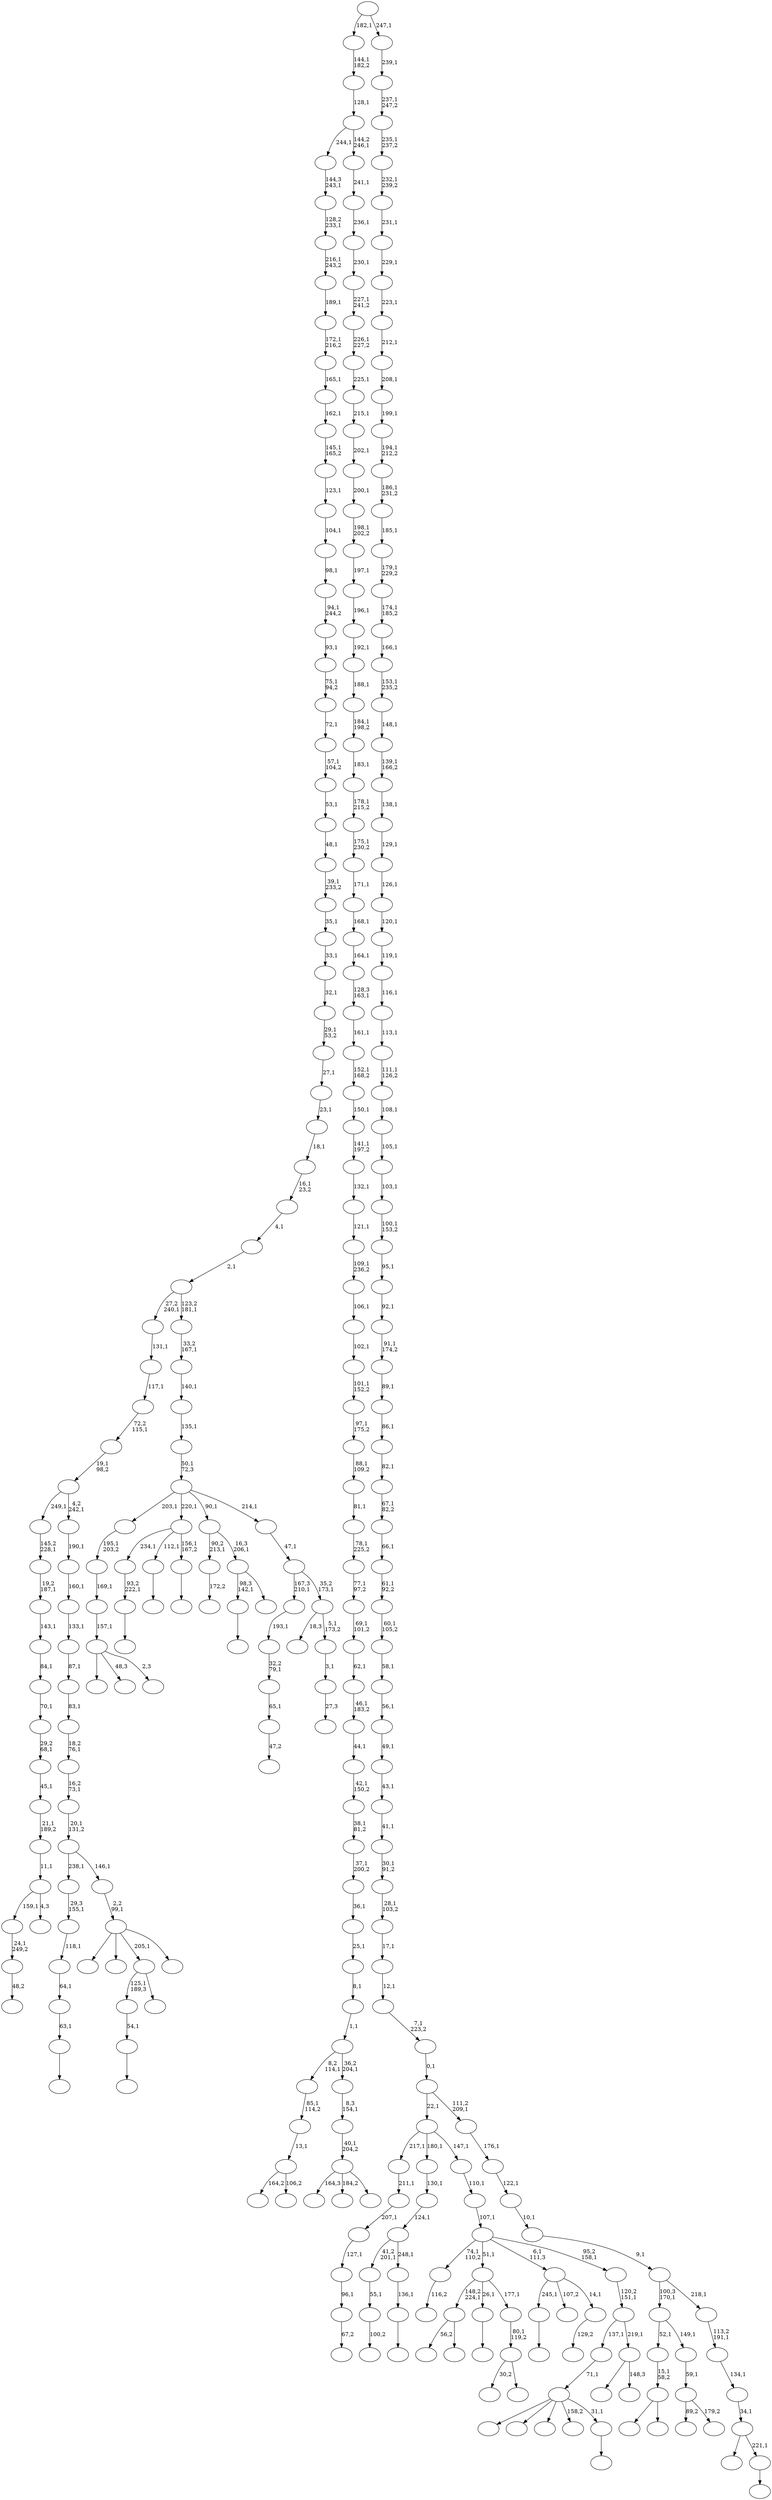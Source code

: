 digraph T {
	300 [label=""]
	299 [label=""]
	298 [label=""]
	297 [label=""]
	296 [label=""]
	295 [label=""]
	294 [label=""]
	293 [label=""]
	292 [label=""]
	291 [label=""]
	290 [label=""]
	289 [label=""]
	288 [label=""]
	287 [label=""]
	286 [label=""]
	285 [label=""]
	284 [label=""]
	283 [label=""]
	282 [label=""]
	281 [label=""]
	280 [label=""]
	279 [label=""]
	278 [label=""]
	277 [label=""]
	276 [label=""]
	275 [label=""]
	274 [label=""]
	273 [label=""]
	272 [label=""]
	271 [label=""]
	270 [label=""]
	269 [label=""]
	268 [label=""]
	267 [label=""]
	266 [label=""]
	265 [label=""]
	264 [label=""]
	263 [label=""]
	262 [label=""]
	261 [label=""]
	260 [label=""]
	259 [label=""]
	258 [label=""]
	257 [label=""]
	256 [label=""]
	255 [label=""]
	254 [label=""]
	253 [label=""]
	252 [label=""]
	251 [label=""]
	250 [label=""]
	249 [label=""]
	248 [label=""]
	247 [label=""]
	246 [label=""]
	245 [label=""]
	244 [label=""]
	243 [label=""]
	242 [label=""]
	241 [label=""]
	240 [label=""]
	239 [label=""]
	238 [label=""]
	237 [label=""]
	236 [label=""]
	235 [label=""]
	234 [label=""]
	233 [label=""]
	232 [label=""]
	231 [label=""]
	230 [label=""]
	229 [label=""]
	228 [label=""]
	227 [label=""]
	226 [label=""]
	225 [label=""]
	224 [label=""]
	223 [label=""]
	222 [label=""]
	221 [label=""]
	220 [label=""]
	219 [label=""]
	218 [label=""]
	217 [label=""]
	216 [label=""]
	215 [label=""]
	214 [label=""]
	213 [label=""]
	212 [label=""]
	211 [label=""]
	210 [label=""]
	209 [label=""]
	208 [label=""]
	207 [label=""]
	206 [label=""]
	205 [label=""]
	204 [label=""]
	203 [label=""]
	202 [label=""]
	201 [label=""]
	200 [label=""]
	199 [label=""]
	198 [label=""]
	197 [label=""]
	196 [label=""]
	195 [label=""]
	194 [label=""]
	193 [label=""]
	192 [label=""]
	191 [label=""]
	190 [label=""]
	189 [label=""]
	188 [label=""]
	187 [label=""]
	186 [label=""]
	185 [label=""]
	184 [label=""]
	183 [label=""]
	182 [label=""]
	181 [label=""]
	180 [label=""]
	179 [label=""]
	178 [label=""]
	177 [label=""]
	176 [label=""]
	175 [label=""]
	174 [label=""]
	173 [label=""]
	172 [label=""]
	171 [label=""]
	170 [label=""]
	169 [label=""]
	168 [label=""]
	167 [label=""]
	166 [label=""]
	165 [label=""]
	164 [label=""]
	163 [label=""]
	162 [label=""]
	161 [label=""]
	160 [label=""]
	159 [label=""]
	158 [label=""]
	157 [label=""]
	156 [label=""]
	155 [label=""]
	154 [label=""]
	153 [label=""]
	152 [label=""]
	151 [label=""]
	150 [label=""]
	149 [label=""]
	148 [label=""]
	147 [label=""]
	146 [label=""]
	145 [label=""]
	144 [label=""]
	143 [label=""]
	142 [label=""]
	141 [label=""]
	140 [label=""]
	139 [label=""]
	138 [label=""]
	137 [label=""]
	136 [label=""]
	135 [label=""]
	134 [label=""]
	133 [label=""]
	132 [label=""]
	131 [label=""]
	130 [label=""]
	129 [label=""]
	128 [label=""]
	127 [label=""]
	126 [label=""]
	125 [label=""]
	124 [label=""]
	123 [label=""]
	122 [label=""]
	121 [label=""]
	120 [label=""]
	119 [label=""]
	118 [label=""]
	117 [label=""]
	116 [label=""]
	115 [label=""]
	114 [label=""]
	113 [label=""]
	112 [label=""]
	111 [label=""]
	110 [label=""]
	109 [label=""]
	108 [label=""]
	107 [label=""]
	106 [label=""]
	105 [label=""]
	104 [label=""]
	103 [label=""]
	102 [label=""]
	101 [label=""]
	100 [label=""]
	99 [label=""]
	98 [label=""]
	97 [label=""]
	96 [label=""]
	95 [label=""]
	94 [label=""]
	93 [label=""]
	92 [label=""]
	91 [label=""]
	90 [label=""]
	89 [label=""]
	88 [label=""]
	87 [label=""]
	86 [label=""]
	85 [label=""]
	84 [label=""]
	83 [label=""]
	82 [label=""]
	81 [label=""]
	80 [label=""]
	79 [label=""]
	78 [label=""]
	77 [label=""]
	76 [label=""]
	75 [label=""]
	74 [label=""]
	73 [label=""]
	72 [label=""]
	71 [label=""]
	70 [label=""]
	69 [label=""]
	68 [label=""]
	67 [label=""]
	66 [label=""]
	65 [label=""]
	64 [label=""]
	63 [label=""]
	62 [label=""]
	61 [label=""]
	60 [label=""]
	59 [label=""]
	58 [label=""]
	57 [label=""]
	56 [label=""]
	55 [label=""]
	54 [label=""]
	53 [label=""]
	52 [label=""]
	51 [label=""]
	50 [label=""]
	49 [label=""]
	48 [label=""]
	47 [label=""]
	46 [label=""]
	45 [label=""]
	44 [label=""]
	43 [label=""]
	42 [label=""]
	41 [label=""]
	40 [label=""]
	39 [label=""]
	38 [label=""]
	37 [label=""]
	36 [label=""]
	35 [label=""]
	34 [label=""]
	33 [label=""]
	32 [label=""]
	31 [label=""]
	30 [label=""]
	29 [label=""]
	28 [label=""]
	27 [label=""]
	26 [label=""]
	25 [label=""]
	24 [label=""]
	23 [label=""]
	22 [label=""]
	21 [label=""]
	20 [label=""]
	19 [label=""]
	18 [label=""]
	17 [label=""]
	16 [label=""]
	15 [label=""]
	14 [label=""]
	13 [label=""]
	12 [label=""]
	11 [label=""]
	10 [label=""]
	9 [label=""]
	8 [label=""]
	7 [label=""]
	6 [label=""]
	5 [label=""]
	4 [label=""]
	3 [label=""]
	2 [label=""]
	1 [label=""]
	0 [label=""]
	299 -> 300 [label="172,2"]
	293 -> 294 [label=""]
	290 -> 291 [label=""]
	289 -> 290 [label="63,1"]
	288 -> 289 [label="64,1"]
	287 -> 288 [label="118,1"]
	286 -> 287 [label="29,3\n155,1"]
	284 -> 285 [label="67,2"]
	283 -> 284 [label="96,1"]
	282 -> 283 [label="127,1"]
	281 -> 282 [label="207,1"]
	280 -> 281 [label="211,1"]
	278 -> 279 [label=""]
	277 -> 278 [label="93,2\n222,1"]
	272 -> 273 [label="100,2"]
	271 -> 272 [label="55,1"]
	269 -> 292 [label=""]
	269 -> 270 [label=""]
	268 -> 269 [label="15,1\n58,2"]
	266 -> 267 [label=""]
	264 -> 265 [label="116,2"]
	260 -> 276 [label=""]
	260 -> 274 [label="48,3"]
	260 -> 261 [label="2,3"]
	259 -> 260 [label="157,1"]
	258 -> 259 [label="169,1"]
	257 -> 258 [label="195,1\n203,2"]
	254 -> 255 [label="47,2"]
	253 -> 254 [label="65,1"]
	252 -> 253 [label="32,2\n79,1"]
	251 -> 252 [label="193,1"]
	248 -> 249 [label="48,2"]
	247 -> 248 [label="24,1\n249,2"]
	245 -> 263 [label="89,2"]
	245 -> 246 [label="179,2"]
	244 -> 245 [label="59,1"]
	243 -> 268 [label="52,1"]
	243 -> 244 [label="149,1"]
	241 -> 297 [label="56,2"]
	241 -> 242 [label=""]
	239 -> 240 [label=""]
	237 -> 238 [label=""]
	236 -> 277 [label="234,1"]
	236 -> 266 [label="112,1"]
	236 -> 237 [label="156,1\n167,2"]
	232 -> 233 [label=""]
	231 -> 232 [label="136,1"]
	230 -> 271 [label="41,2\n201,1"]
	230 -> 231 [label="248,1"]
	229 -> 230 [label="124,1"]
	228 -> 229 [label="130,1"]
	225 -> 239 [label="98,3\n142,1"]
	225 -> 226 [label=""]
	224 -> 299 [label="90,2\n213,1"]
	224 -> 225 [label="16,3\n206,1"]
	219 -> 220 [label=""]
	216 -> 217 [label=""]
	215 -> 216 [label="54,1"]
	213 -> 235 [label="30,2"]
	213 -> 214 [label=""]
	212 -> 213 [label="80,1\n119,2"]
	211 -> 241 [label="148,2\n224,1"]
	211 -> 219 [label="26,1"]
	211 -> 212 [label="177,1"]
	209 -> 247 [label="159,1"]
	209 -> 210 [label="4,3"]
	208 -> 209 [label="11,1"]
	207 -> 208 [label="21,1\n189,2"]
	206 -> 207 [label="45,1"]
	205 -> 206 [label="29,2\n68,1"]
	204 -> 205 [label="70,1"]
	203 -> 204 [label="84,1"]
	202 -> 203 [label="143,1"]
	201 -> 202 [label="19,2\n187,1"]
	200 -> 201 [label="145,2\n228,1"]
	198 -> 199 [label=""]
	197 -> 298 [label=""]
	197 -> 295 [label=""]
	197 -> 262 [label=""]
	197 -> 227 [label="158,2"]
	197 -> 198 [label="31,1"]
	196 -> 197 [label="71,1"]
	194 -> 215 [label="125,1\n189,3"]
	194 -> 195 [label=""]
	192 -> 296 [label="164,2"]
	192 -> 193 [label="106,2"]
	191 -> 192 [label="13,1"]
	190 -> 191 [label="85,1\n114,2"]
	188 -> 275 [label=""]
	188 -> 223 [label=""]
	188 -> 194 [label="205,1"]
	188 -> 189 [label=""]
	187 -> 188 [label="2,2\n99,1"]
	186 -> 286 [label="238,1"]
	186 -> 187 [label="146,1"]
	185 -> 186 [label="20,1\n131,2"]
	184 -> 185 [label="16,2\n73,1"]
	183 -> 184 [label="18,2\n76,1"]
	182 -> 183 [label="83,1"]
	181 -> 182 [label="87,1"]
	180 -> 181 [label="133,1"]
	179 -> 180 [label="160,1"]
	178 -> 179 [label="190,1"]
	177 -> 200 [label="249,1"]
	177 -> 178 [label="4,2\n242,1"]
	176 -> 177 [label="19,1\n98,2"]
	175 -> 176 [label="72,2\n115,1"]
	174 -> 175 [label="117,1"]
	173 -> 174 [label="131,1"]
	171 -> 172 [label="129,2"]
	170 -> 293 [label="245,1"]
	170 -> 218 [label="107,2"]
	170 -> 171 [label="14,1"]
	168 -> 221 [label=""]
	168 -> 169 [label="148,3"]
	167 -> 196 [label="137,1"]
	167 -> 168 [label="219,1"]
	166 -> 167 [label="120,2\n151,1"]
	165 -> 264 [label="74,1\n110,2"]
	165 -> 211 [label="51,1"]
	165 -> 170 [label="6,1\n111,3"]
	165 -> 166 [label="95,2\n158,1"]
	164 -> 165 [label="107,1"]
	163 -> 164 [label="110,1"]
	162 -> 280 [label="217,1"]
	162 -> 228 [label="180,1"]
	162 -> 163 [label="147,1"]
	160 -> 161 [label="27,3"]
	159 -> 160 [label="3,1"]
	158 -> 222 [label="18,3"]
	158 -> 159 [label="5,1\n173,2"]
	157 -> 251 [label="167,3\n210,1"]
	157 -> 158 [label="35,2\n173,1"]
	156 -> 157 [label="47,1"]
	155 -> 257 [label="203,1"]
	155 -> 236 [label="220,1"]
	155 -> 224 [label="90,1"]
	155 -> 156 [label="214,1"]
	154 -> 155 [label="50,1\n72,3"]
	153 -> 154 [label="135,1"]
	152 -> 153 [label="140,1"]
	151 -> 152 [label="33,2\n167,1"]
	150 -> 173 [label="27,2\n240,1"]
	150 -> 151 [label="123,2\n181,1"]
	149 -> 150 [label="2,1"]
	148 -> 149 [label="4,1"]
	147 -> 148 [label="16,1\n23,2"]
	146 -> 147 [label="18,1"]
	145 -> 146 [label="23,1"]
	144 -> 145 [label="27,1"]
	143 -> 144 [label="29,1\n53,2"]
	142 -> 143 [label="32,1"]
	141 -> 142 [label="33,1"]
	140 -> 141 [label="35,1"]
	139 -> 140 [label="39,1\n233,2"]
	138 -> 139 [label="48,1"]
	137 -> 138 [label="53,1"]
	136 -> 137 [label="57,1\n104,2"]
	135 -> 136 [label="72,1"]
	134 -> 135 [label="75,1\n94,2"]
	133 -> 134 [label="93,1"]
	132 -> 133 [label="94,1\n244,2"]
	131 -> 132 [label="98,1"]
	130 -> 131 [label="104,1"]
	129 -> 130 [label="123,1"]
	128 -> 129 [label="145,1\n165,2"]
	127 -> 128 [label="162,1"]
	126 -> 127 [label="165,1"]
	125 -> 126 [label="172,1\n216,2"]
	124 -> 125 [label="189,1"]
	123 -> 124 [label="216,1\n243,2"]
	122 -> 123 [label="128,2\n233,1"]
	121 -> 122 [label="144,3\n243,1"]
	119 -> 256 [label="164,3"]
	119 -> 234 [label="184,2"]
	119 -> 120 [label=""]
	118 -> 119 [label="40,1\n204,2"]
	117 -> 118 [label="8,3\n154,1"]
	116 -> 190 [label="8,2\n114,1"]
	116 -> 117 [label="36,2\n204,1"]
	115 -> 116 [label="1,1"]
	114 -> 115 [label="8,1"]
	113 -> 114 [label="25,1"]
	112 -> 113 [label="36,1"]
	111 -> 112 [label="37,1\n200,2"]
	110 -> 111 [label="38,1\n81,2"]
	109 -> 110 [label="42,1\n150,2"]
	108 -> 109 [label="44,1"]
	107 -> 108 [label="46,1\n183,2"]
	106 -> 107 [label="62,1"]
	105 -> 106 [label="69,1\n101,2"]
	104 -> 105 [label="77,1\n97,2"]
	103 -> 104 [label="78,1\n225,2"]
	102 -> 103 [label="81,1"]
	101 -> 102 [label="88,1\n109,2"]
	100 -> 101 [label="97,1\n175,2"]
	99 -> 100 [label="101,1\n152,2"]
	98 -> 99 [label="102,1"]
	97 -> 98 [label="106,1"]
	96 -> 97 [label="109,1\n236,2"]
	95 -> 96 [label="121,1"]
	94 -> 95 [label="132,1"]
	93 -> 94 [label="141,1\n197,2"]
	92 -> 93 [label="150,1"]
	91 -> 92 [label="152,1\n168,2"]
	90 -> 91 [label="161,1"]
	89 -> 90 [label="128,3\n163,1"]
	88 -> 89 [label="164,1"]
	87 -> 88 [label="168,1"]
	86 -> 87 [label="171,1"]
	85 -> 86 [label="175,1\n230,2"]
	84 -> 85 [label="178,1\n215,2"]
	83 -> 84 [label="183,1"]
	82 -> 83 [label="184,1\n198,2"]
	81 -> 82 [label="188,1"]
	80 -> 81 [label="192,1"]
	79 -> 80 [label="196,1"]
	78 -> 79 [label="197,1"]
	77 -> 78 [label="198,1\n202,2"]
	76 -> 77 [label="200,1"]
	75 -> 76 [label="202,1"]
	74 -> 75 [label="215,1"]
	73 -> 74 [label="225,1"]
	72 -> 73 [label="226,1\n227,2"]
	71 -> 72 [label="227,1\n241,2"]
	70 -> 71 [label="230,1"]
	69 -> 70 [label="236,1"]
	68 -> 69 [label="241,1"]
	67 -> 121 [label="244,1"]
	67 -> 68 [label="144,2\n246,1"]
	66 -> 67 [label="128,1"]
	65 -> 66 [label="144,1\n182,2"]
	63 -> 64 [label=""]
	62 -> 250 [label=""]
	62 -> 63 [label="221,1"]
	61 -> 62 [label="34,1"]
	60 -> 61 [label="134,1"]
	59 -> 60 [label="113,2\n191,1"]
	58 -> 243 [label="100,3\n170,1"]
	58 -> 59 [label="218,1"]
	57 -> 58 [label="9,1"]
	56 -> 57 [label="10,1"]
	55 -> 56 [label="122,1"]
	54 -> 55 [label="176,1"]
	53 -> 162 [label="22,1"]
	53 -> 54 [label="111,2\n209,1"]
	52 -> 53 [label="0,1"]
	51 -> 52 [label="7,1\n223,2"]
	50 -> 51 [label="12,1"]
	49 -> 50 [label="17,1"]
	48 -> 49 [label="28,1\n103,2"]
	47 -> 48 [label="30,1\n91,2"]
	46 -> 47 [label="41,1"]
	45 -> 46 [label="43,1"]
	44 -> 45 [label="49,1"]
	43 -> 44 [label="56,1"]
	42 -> 43 [label="58,1"]
	41 -> 42 [label="60,1\n105,2"]
	40 -> 41 [label="61,1\n92,2"]
	39 -> 40 [label="66,1"]
	38 -> 39 [label="67,1\n82,2"]
	37 -> 38 [label="82,1"]
	36 -> 37 [label="86,1"]
	35 -> 36 [label="89,1"]
	34 -> 35 [label="91,1\n174,2"]
	33 -> 34 [label="92,1"]
	32 -> 33 [label="95,1"]
	31 -> 32 [label="100,1\n153,2"]
	30 -> 31 [label="103,1"]
	29 -> 30 [label="105,1"]
	28 -> 29 [label="108,1"]
	27 -> 28 [label="111,1\n126,2"]
	26 -> 27 [label="113,1"]
	25 -> 26 [label="116,1"]
	24 -> 25 [label="119,1"]
	23 -> 24 [label="120,1"]
	22 -> 23 [label="126,1"]
	21 -> 22 [label="129,1"]
	20 -> 21 [label="138,1"]
	19 -> 20 [label="139,1\n166,2"]
	18 -> 19 [label="148,1"]
	17 -> 18 [label="153,1\n235,2"]
	16 -> 17 [label="166,1"]
	15 -> 16 [label="174,1\n185,2"]
	14 -> 15 [label="179,1\n229,2"]
	13 -> 14 [label="185,1"]
	12 -> 13 [label="186,1\n231,2"]
	11 -> 12 [label="194,1\n212,2"]
	10 -> 11 [label="199,1"]
	9 -> 10 [label="208,1"]
	8 -> 9 [label="212,1"]
	7 -> 8 [label="223,1"]
	6 -> 7 [label="229,1"]
	5 -> 6 [label="231,1"]
	4 -> 5 [label="232,1\n239,2"]
	3 -> 4 [label="235,1\n237,2"]
	2 -> 3 [label="237,1\n247,2"]
	1 -> 2 [label="239,1"]
	0 -> 65 [label="182,1"]
	0 -> 1 [label="247,1"]
}
